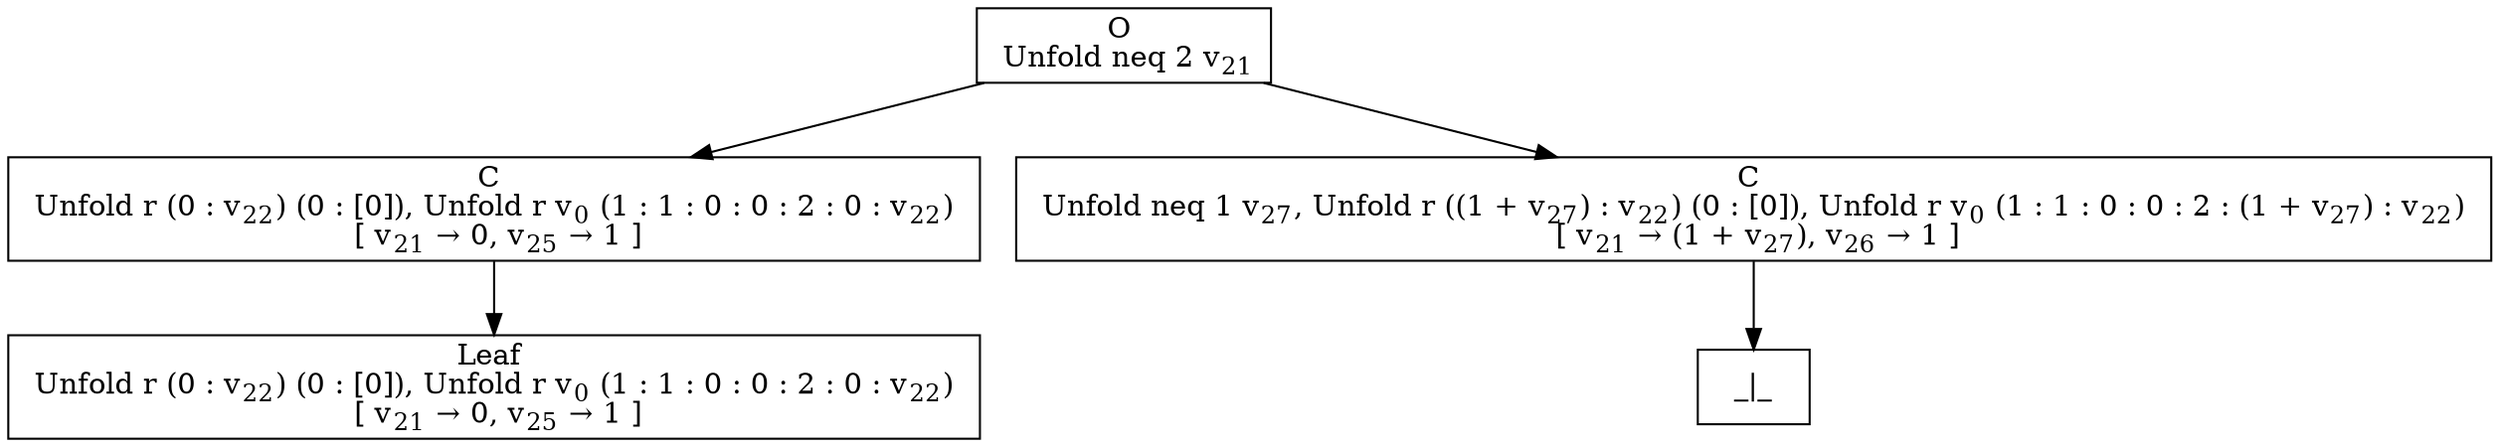 digraph {
    graph [rankdir=TB
          ,bgcolor=transparent];
    node [shape=box
         ,fillcolor=white
         ,style=filled];
    0 [label=<O <BR/> Unfold neq 2 v<SUB>21</SUB>>];
    1 [label=<C <BR/> Unfold r (0 : v<SUB>22</SUB>) (0 : [0]), Unfold r v<SUB>0</SUB> (1 : 1 : 0 : 0 : 2 : 0 : v<SUB>22</SUB>) <BR/>  [ v<SUB>21</SUB> &rarr; 0, v<SUB>25</SUB> &rarr; 1 ] >];
    2 [label=<C <BR/> Unfold neq 1 v<SUB>27</SUB>, Unfold r ((1 + v<SUB>27</SUB>) : v<SUB>22</SUB>) (0 : [0]), Unfold r v<SUB>0</SUB> (1 : 1 : 0 : 0 : 2 : (1 + v<SUB>27</SUB>) : v<SUB>22</SUB>) <BR/>  [ v<SUB>21</SUB> &rarr; (1 + v<SUB>27</SUB>), v<SUB>26</SUB> &rarr; 1 ] >];
    3 [label=<Leaf <BR/> Unfold r (0 : v<SUB>22</SUB>) (0 : [0]), Unfold r v<SUB>0</SUB> (1 : 1 : 0 : 0 : 2 : 0 : v<SUB>22</SUB>) <BR/>  [ v<SUB>21</SUB> &rarr; 0, v<SUB>25</SUB> &rarr; 1 ] >];
    4 [label=<_|_>];
    0 -> 1 [label=""];
    0 -> 2 [label=""];
    1 -> 3 [label=""];
    2 -> 4 [label=""];
}